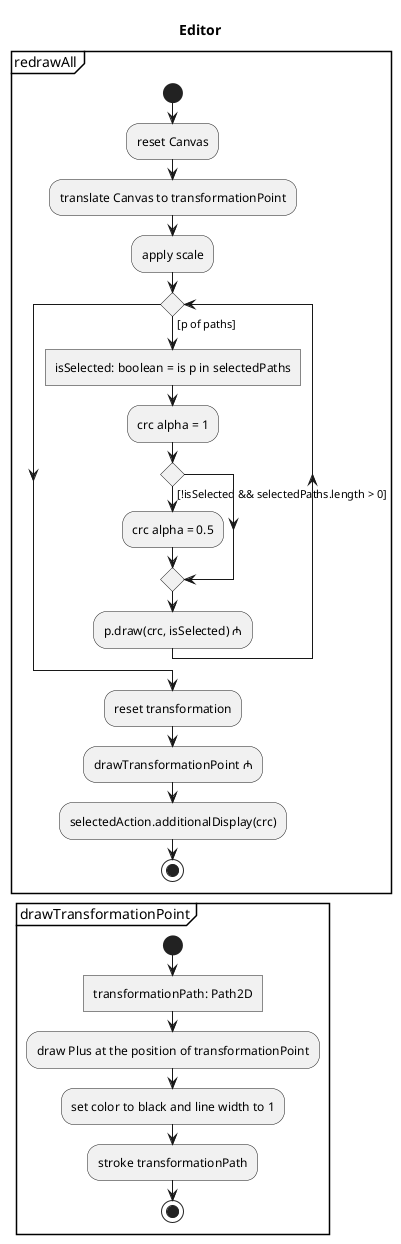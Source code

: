 @startuml UIHandler
skinparam monochrome true

title Editor

partition redrawAll {
	start
	:reset Canvas;
	:translate Canvas to transformationPoint;
	:apply scale;

	while() is ([p of paths])
		:isSelected: boolean = is p in selectedPaths]
			:crc alpha = 1;
		if() then ([!isSelected && selectedPaths.length > 0])
			:crc alpha = 0.5;
		endif
		:p.draw(crc, isSelected) ₼;
	endwhile

	:reset transformation;
	:drawTransformationPoint ₼;
	:selectedAction.additionalDisplay(crc);

	stop 
}
break

partition drawTransformationPoint {
	start
	:transformationPath: Path2D]
	:draw Plus at the position of transformationPoint;
	:set color to black and line width to 1;
	:stroke transformationPath;
	stop
}
@enduml